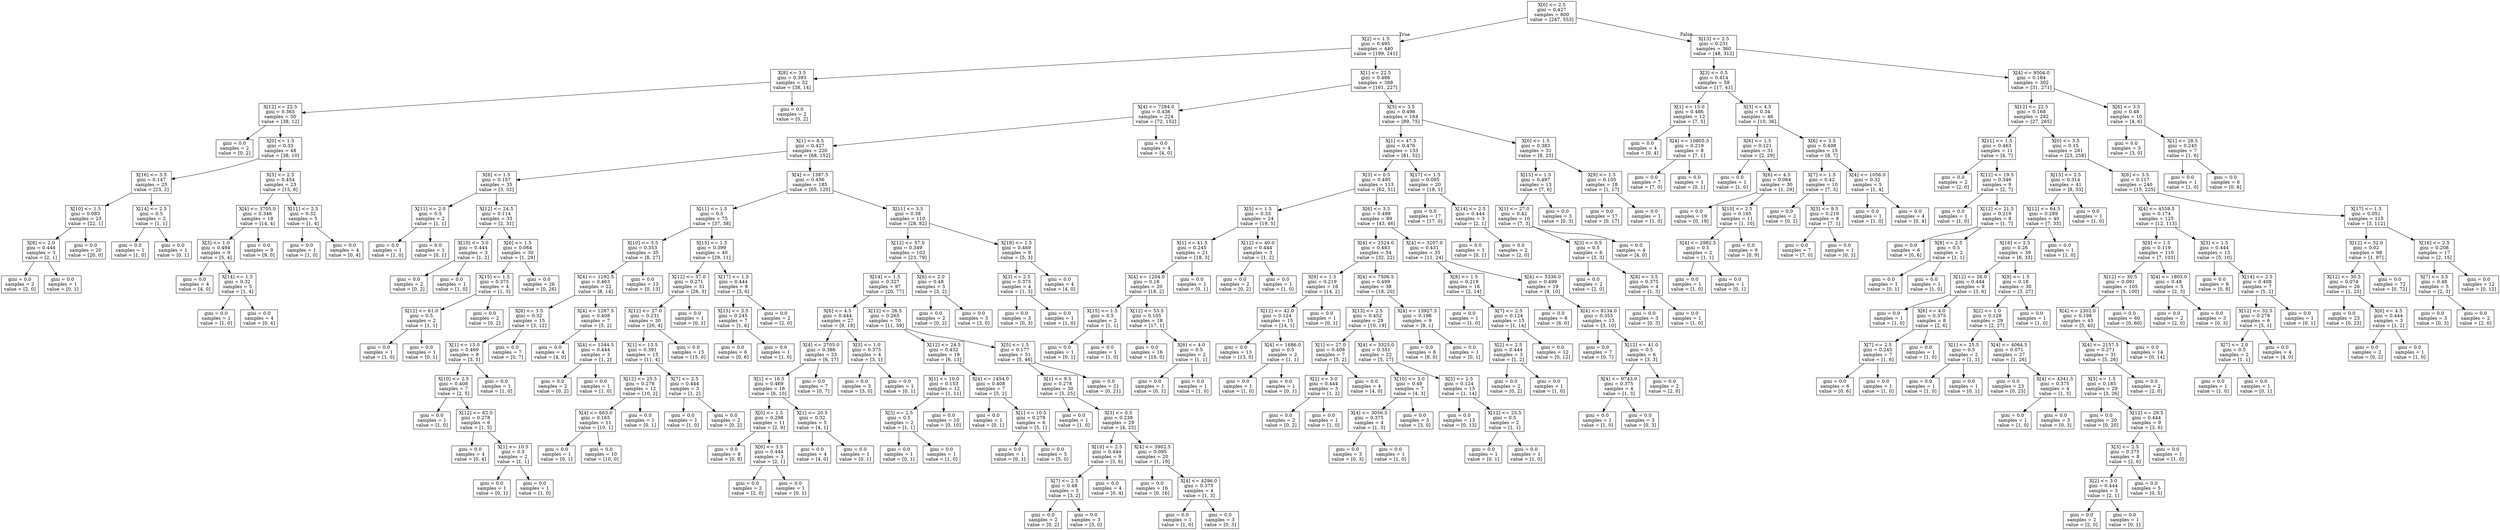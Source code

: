 digraph Tree {
node [shape=box] ;
0 [label="X[0] <= 2.5\ngini = 0.427\nsamples = 800\nvalue = [247, 553]"] ;
1 [label="X[2] <= 1.5\ngini = 0.495\nsamples = 440\nvalue = [199, 241]"] ;
0 -> 1 [labeldistance=2.5, labelangle=45, headlabel="True"] ;
2 [label="X[8] <= 3.5\ngini = 0.393\nsamples = 52\nvalue = [38, 14]"] ;
1 -> 2 ;
3 [label="X[12] <= 22.5\ngini = 0.365\nsamples = 50\nvalue = [38, 12]"] ;
2 -> 3 ;
4 [label="gini = 0.0\nsamples = 2\nvalue = [0, 2]"] ;
3 -> 4 ;
5 [label="X[0] <= 1.5\ngini = 0.33\nsamples = 48\nvalue = [38, 10]"] ;
3 -> 5 ;
6 [label="X[16] <= 3.5\ngini = 0.147\nsamples = 25\nvalue = [23, 2]"] ;
5 -> 6 ;
7 [label="X[10] <= 1.5\ngini = 0.083\nsamples = 23\nvalue = [22, 1]"] ;
6 -> 7 ;
8 [label="X[8] <= 2.0\ngini = 0.444\nsamples = 3\nvalue = [2, 1]"] ;
7 -> 8 ;
9 [label="gini = 0.0\nsamples = 2\nvalue = [2, 0]"] ;
8 -> 9 ;
10 [label="gini = 0.0\nsamples = 1\nvalue = [0, 1]"] ;
8 -> 10 ;
11 [label="gini = 0.0\nsamples = 20\nvalue = [20, 0]"] ;
7 -> 11 ;
12 [label="X[14] <= 2.5\ngini = 0.5\nsamples = 2\nvalue = [1, 1]"] ;
6 -> 12 ;
13 [label="gini = 0.0\nsamples = 1\nvalue = [1, 0]"] ;
12 -> 13 ;
14 [label="gini = 0.0\nsamples = 1\nvalue = [0, 1]"] ;
12 -> 14 ;
15 [label="X[5] <= 2.5\ngini = 0.454\nsamples = 23\nvalue = [15, 8]"] ;
5 -> 15 ;
16 [label="X[4] <= 3705.0\ngini = 0.346\nsamples = 18\nvalue = [14, 4]"] ;
15 -> 16 ;
17 [label="X[3] <= 1.0\ngini = 0.494\nsamples = 9\nvalue = [5, 4]"] ;
16 -> 17 ;
18 [label="gini = 0.0\nsamples = 4\nvalue = [4, 0]"] ;
17 -> 18 ;
19 [label="X[14] <= 1.5\ngini = 0.32\nsamples = 5\nvalue = [1, 4]"] ;
17 -> 19 ;
20 [label="gini = 0.0\nsamples = 1\nvalue = [1, 0]"] ;
19 -> 20 ;
21 [label="gini = 0.0\nsamples = 4\nvalue = [0, 4]"] ;
19 -> 21 ;
22 [label="gini = 0.0\nsamples = 9\nvalue = [9, 0]"] ;
16 -> 22 ;
23 [label="X[11] <= 2.5\ngini = 0.32\nsamples = 5\nvalue = [1, 4]"] ;
15 -> 23 ;
24 [label="gini = 0.0\nsamples = 1\nvalue = [1, 0]"] ;
23 -> 24 ;
25 [label="gini = 0.0\nsamples = 4\nvalue = [0, 4]"] ;
23 -> 25 ;
26 [label="gini = 0.0\nsamples = 2\nvalue = [0, 2]"] ;
2 -> 26 ;
27 [label="X[1] <= 22.5\ngini = 0.486\nsamples = 388\nvalue = [161, 227]"] ;
1 -> 27 ;
28 [label="X[4] <= 7284.0\ngini = 0.436\nsamples = 224\nvalue = [72, 152]"] ;
27 -> 28 ;
29 [label="X[1] <= 8.5\ngini = 0.427\nsamples = 220\nvalue = [68, 152]"] ;
28 -> 29 ;
30 [label="X[8] <= 1.5\ngini = 0.157\nsamples = 35\nvalue = [3, 32]"] ;
29 -> 30 ;
31 [label="X[11] <= 2.0\ngini = 0.5\nsamples = 2\nvalue = [1, 1]"] ;
30 -> 31 ;
32 [label="gini = 0.0\nsamples = 1\nvalue = [1, 0]"] ;
31 -> 32 ;
33 [label="gini = 0.0\nsamples = 1\nvalue = [0, 1]"] ;
31 -> 33 ;
34 [label="X[12] <= 24.5\ngini = 0.114\nsamples = 33\nvalue = [2, 31]"] ;
30 -> 34 ;
35 [label="X[10] <= 3.0\ngini = 0.444\nsamples = 3\nvalue = [1, 2]"] ;
34 -> 35 ;
36 [label="gini = 0.0\nsamples = 2\nvalue = [0, 2]"] ;
35 -> 36 ;
37 [label="gini = 0.0\nsamples = 1\nvalue = [1, 0]"] ;
35 -> 37 ;
38 [label="X[6] <= 1.5\ngini = 0.064\nsamples = 30\nvalue = [1, 29]"] ;
34 -> 38 ;
39 [label="X[15] <= 1.5\ngini = 0.375\nsamples = 4\nvalue = [1, 3]"] ;
38 -> 39 ;
40 [label="X[12] <= 61.0\ngini = 0.5\nsamples = 2\nvalue = [1, 1]"] ;
39 -> 40 ;
41 [label="gini = 0.0\nsamples = 1\nvalue = [1, 0]"] ;
40 -> 41 ;
42 [label="gini = 0.0\nsamples = 1\nvalue = [0, 1]"] ;
40 -> 42 ;
43 [label="gini = 0.0\nsamples = 2\nvalue = [0, 2]"] ;
39 -> 43 ;
44 [label="gini = 0.0\nsamples = 26\nvalue = [0, 26]"] ;
38 -> 44 ;
45 [label="X[4] <= 1387.5\ngini = 0.456\nsamples = 185\nvalue = [65, 120]"] ;
29 -> 45 ;
46 [label="X[11] <= 1.5\ngini = 0.5\nsamples = 75\nvalue = [37, 38]"] ;
45 -> 46 ;
47 [label="X[10] <= 3.5\ngini = 0.353\nsamples = 35\nvalue = [8, 27]"] ;
46 -> 47 ;
48 [label="X[4] <= 1192.5\ngini = 0.463\nsamples = 22\nvalue = [8, 14]"] ;
47 -> 48 ;
49 [label="X[8] <= 3.5\ngini = 0.32\nsamples = 15\nvalue = [3, 12]"] ;
48 -> 49 ;
50 [label="X[1] <= 15.0\ngini = 0.469\nsamples = 8\nvalue = [3, 5]"] ;
49 -> 50 ;
51 [label="X[10] <= 2.5\ngini = 0.408\nsamples = 7\nvalue = [2, 5]"] ;
50 -> 51 ;
52 [label="gini = 0.0\nsamples = 1\nvalue = [1, 0]"] ;
51 -> 52 ;
53 [label="X[12] <= 62.0\ngini = 0.278\nsamples = 6\nvalue = [1, 5]"] ;
51 -> 53 ;
54 [label="gini = 0.0\nsamples = 4\nvalue = [0, 4]"] ;
53 -> 54 ;
55 [label="X[1] <= 10.5\ngini = 0.5\nsamples = 2\nvalue = [1, 1]"] ;
53 -> 55 ;
56 [label="gini = 0.0\nsamples = 1\nvalue = [0, 1]"] ;
55 -> 56 ;
57 [label="gini = 0.0\nsamples = 1\nvalue = [1, 0]"] ;
55 -> 57 ;
58 [label="gini = 0.0\nsamples = 1\nvalue = [1, 0]"] ;
50 -> 58 ;
59 [label="gini = 0.0\nsamples = 7\nvalue = [0, 7]"] ;
49 -> 59 ;
60 [label="X[4] <= 1287.5\ngini = 0.408\nsamples = 7\nvalue = [5, 2]"] ;
48 -> 60 ;
61 [label="gini = 0.0\nsamples = 4\nvalue = [4, 0]"] ;
60 -> 61 ;
62 [label="X[4] <= 1344.5\ngini = 0.444\nsamples = 3\nvalue = [1, 2]"] ;
60 -> 62 ;
63 [label="gini = 0.0\nsamples = 2\nvalue = [0, 2]"] ;
62 -> 63 ;
64 [label="gini = 0.0\nsamples = 1\nvalue = [1, 0]"] ;
62 -> 64 ;
65 [label="gini = 0.0\nsamples = 13\nvalue = [0, 13]"] ;
47 -> 65 ;
66 [label="X[15] <= 1.5\ngini = 0.399\nsamples = 40\nvalue = [29, 11]"] ;
46 -> 66 ;
67 [label="X[12] <= 57.0\ngini = 0.271\nsamples = 31\nvalue = [26, 5]"] ;
66 -> 67 ;
68 [label="X[12] <= 27.0\ngini = 0.231\nsamples = 30\nvalue = [26, 4]"] ;
67 -> 68 ;
69 [label="X[1] <= 13.5\ngini = 0.391\nsamples = 15\nvalue = [11, 4]"] ;
68 -> 69 ;
70 [label="X[12] <= 25.5\ngini = 0.278\nsamples = 12\nvalue = [10, 2]"] ;
69 -> 70 ;
71 [label="X[4] <= 663.0\ngini = 0.165\nsamples = 11\nvalue = [10, 1]"] ;
70 -> 71 ;
72 [label="gini = 0.0\nsamples = 1\nvalue = [0, 1]"] ;
71 -> 72 ;
73 [label="gini = 0.0\nsamples = 10\nvalue = [10, 0]"] ;
71 -> 73 ;
74 [label="gini = 0.0\nsamples = 1\nvalue = [0, 1]"] ;
70 -> 74 ;
75 [label="X[7] <= 2.5\ngini = 0.444\nsamples = 3\nvalue = [1, 2]"] ;
69 -> 75 ;
76 [label="gini = 0.0\nsamples = 1\nvalue = [1, 0]"] ;
75 -> 76 ;
77 [label="gini = 0.0\nsamples = 2\nvalue = [0, 2]"] ;
75 -> 77 ;
78 [label="gini = 0.0\nsamples = 15\nvalue = [15, 0]"] ;
68 -> 78 ;
79 [label="gini = 0.0\nsamples = 1\nvalue = [0, 1]"] ;
67 -> 79 ;
80 [label="X[17] <= 1.5\ngini = 0.444\nsamples = 9\nvalue = [3, 6]"] ;
66 -> 80 ;
81 [label="X[15] <= 3.5\ngini = 0.245\nsamples = 7\nvalue = [1, 6]"] ;
80 -> 81 ;
82 [label="gini = 0.0\nsamples = 6\nvalue = [0, 6]"] ;
81 -> 82 ;
83 [label="gini = 0.0\nsamples = 1\nvalue = [1, 0]"] ;
81 -> 83 ;
84 [label="gini = 0.0\nsamples = 2\nvalue = [2, 0]"] ;
80 -> 84 ;
85 [label="X[11] <= 3.5\ngini = 0.38\nsamples = 110\nvalue = [28, 82]"] ;
45 -> 85 ;
86 [label="X[12] <= 57.0\ngini = 0.349\nsamples = 102\nvalue = [23, 79]"] ;
85 -> 86 ;
87 [label="X[14] <= 1.5\ngini = 0.327\nsamples = 97\nvalue = [20, 77]"] ;
86 -> 87 ;
88 [label="X[6] <= 4.5\ngini = 0.444\nsamples = 27\nvalue = [9, 18]"] ;
87 -> 88 ;
89 [label="X[4] <= 2705.0\ngini = 0.386\nsamples = 23\nvalue = [6, 17]"] ;
88 -> 89 ;
90 [label="X[1] <= 16.5\ngini = 0.469\nsamples = 16\nvalue = [6, 10]"] ;
89 -> 90 ;
91 [label="X[0] <= 1.5\ngini = 0.298\nsamples = 11\nvalue = [2, 9]"] ;
90 -> 91 ;
92 [label="gini = 0.0\nsamples = 8\nvalue = [0, 8]"] ;
91 -> 92 ;
93 [label="X[6] <= 3.5\ngini = 0.444\nsamples = 3\nvalue = [2, 1]"] ;
91 -> 93 ;
94 [label="gini = 0.0\nsamples = 2\nvalue = [2, 0]"] ;
93 -> 94 ;
95 [label="gini = 0.0\nsamples = 1\nvalue = [0, 1]"] ;
93 -> 95 ;
96 [label="X[1] <= 20.5\ngini = 0.32\nsamples = 5\nvalue = [4, 1]"] ;
90 -> 96 ;
97 [label="gini = 0.0\nsamples = 4\nvalue = [4, 0]"] ;
96 -> 97 ;
98 [label="gini = 0.0\nsamples = 1\nvalue = [0, 1]"] ;
96 -> 98 ;
99 [label="gini = 0.0\nsamples = 7\nvalue = [0, 7]"] ;
89 -> 99 ;
100 [label="X[3] <= 1.0\ngini = 0.375\nsamples = 4\nvalue = [3, 1]"] ;
88 -> 100 ;
101 [label="gini = 0.0\nsamples = 3\nvalue = [3, 0]"] ;
100 -> 101 ;
102 [label="gini = 0.0\nsamples = 1\nvalue = [0, 1]"] ;
100 -> 102 ;
103 [label="X[12] <= 26.5\ngini = 0.265\nsamples = 70\nvalue = [11, 59]"] ;
87 -> 103 ;
104 [label="X[12] <= 24.5\ngini = 0.432\nsamples = 19\nvalue = [6, 13]"] ;
103 -> 104 ;
105 [label="X[1] <= 10.0\ngini = 0.153\nsamples = 12\nvalue = [1, 11]"] ;
104 -> 105 ;
106 [label="X[3] <= 2.5\ngini = 0.5\nsamples = 2\nvalue = [1, 1]"] ;
105 -> 106 ;
107 [label="gini = 0.0\nsamples = 1\nvalue = [0, 1]"] ;
106 -> 107 ;
108 [label="gini = 0.0\nsamples = 1\nvalue = [1, 0]"] ;
106 -> 108 ;
109 [label="gini = 0.0\nsamples = 10\nvalue = [0, 10]"] ;
105 -> 109 ;
110 [label="X[4] <= 1454.0\ngini = 0.408\nsamples = 7\nvalue = [5, 2]"] ;
104 -> 110 ;
111 [label="gini = 0.0\nsamples = 1\nvalue = [0, 1]"] ;
110 -> 111 ;
112 [label="X[1] <= 10.5\ngini = 0.278\nsamples = 6\nvalue = [5, 1]"] ;
110 -> 112 ;
113 [label="gini = 0.0\nsamples = 1\nvalue = [0, 1]"] ;
112 -> 113 ;
114 [label="gini = 0.0\nsamples = 5\nvalue = [5, 0]"] ;
112 -> 114 ;
115 [label="X[5] <= 1.5\ngini = 0.177\nsamples = 51\nvalue = [5, 46]"] ;
103 -> 115 ;
116 [label="X[1] <= 9.5\ngini = 0.278\nsamples = 30\nvalue = [5, 25]"] ;
115 -> 116 ;
117 [label="gini = 0.0\nsamples = 1\nvalue = [1, 0]"] ;
116 -> 117 ;
118 [label="X[3] <= 0.5\ngini = 0.238\nsamples = 29\nvalue = [4, 25]"] ;
116 -> 118 ;
119 [label="X[10] <= 2.5\ngini = 0.444\nsamples = 9\nvalue = [3, 6]"] ;
118 -> 119 ;
120 [label="X[7] <= 2.5\ngini = 0.48\nsamples = 5\nvalue = [3, 2]"] ;
119 -> 120 ;
121 [label="gini = 0.0\nsamples = 2\nvalue = [0, 2]"] ;
120 -> 121 ;
122 [label="gini = 0.0\nsamples = 3\nvalue = [3, 0]"] ;
120 -> 122 ;
123 [label="gini = 0.0\nsamples = 4\nvalue = [0, 4]"] ;
119 -> 123 ;
124 [label="X[4] <= 3902.5\ngini = 0.095\nsamples = 20\nvalue = [1, 19]"] ;
118 -> 124 ;
125 [label="gini = 0.0\nsamples = 16\nvalue = [0, 16]"] ;
124 -> 125 ;
126 [label="X[4] <= 4296.0\ngini = 0.375\nsamples = 4\nvalue = [1, 3]"] ;
124 -> 126 ;
127 [label="gini = 0.0\nsamples = 1\nvalue = [1, 0]"] ;
126 -> 127 ;
128 [label="gini = 0.0\nsamples = 3\nvalue = [0, 3]"] ;
126 -> 128 ;
129 [label="gini = 0.0\nsamples = 21\nvalue = [0, 21]"] ;
115 -> 129 ;
130 [label="X[6] <= 2.0\ngini = 0.48\nsamples = 5\nvalue = [3, 2]"] ;
86 -> 130 ;
131 [label="gini = 0.0\nsamples = 2\nvalue = [0, 2]"] ;
130 -> 131 ;
132 [label="gini = 0.0\nsamples = 3\nvalue = [3, 0]"] ;
130 -> 132 ;
133 [label="X[18] <= 1.5\ngini = 0.469\nsamples = 8\nvalue = [5, 3]"] ;
85 -> 133 ;
134 [label="X[3] <= 2.5\ngini = 0.375\nsamples = 4\nvalue = [1, 3]"] ;
133 -> 134 ;
135 [label="gini = 0.0\nsamples = 3\nvalue = [0, 3]"] ;
134 -> 135 ;
136 [label="gini = 0.0\nsamples = 1\nvalue = [1, 0]"] ;
134 -> 136 ;
137 [label="gini = 0.0\nsamples = 4\nvalue = [4, 0]"] ;
133 -> 137 ;
138 [label="gini = 0.0\nsamples = 4\nvalue = [4, 0]"] ;
28 -> 138 ;
139 [label="X[5] <= 3.5\ngini = 0.496\nsamples = 164\nvalue = [89, 75]"] ;
27 -> 139 ;
140 [label="X[1] <= 47.5\ngini = 0.476\nsamples = 133\nvalue = [81, 52]"] ;
139 -> 140 ;
141 [label="X[3] <= 0.5\ngini = 0.495\nsamples = 113\nvalue = [62, 51]"] ;
140 -> 141 ;
142 [label="X[5] <= 1.5\ngini = 0.33\nsamples = 24\nvalue = [19, 5]"] ;
141 -> 142 ;
143 [label="X[1] <= 41.5\ngini = 0.245\nsamples = 21\nvalue = [18, 3]"] ;
142 -> 143 ;
144 [label="X[4] <= 1204.0\ngini = 0.18\nsamples = 20\nvalue = [18, 2]"] ;
143 -> 144 ;
145 [label="X[15] <= 1.5\ngini = 0.5\nsamples = 2\nvalue = [1, 1]"] ;
144 -> 145 ;
146 [label="gini = 0.0\nsamples = 1\nvalue = [0, 1]"] ;
145 -> 146 ;
147 [label="gini = 0.0\nsamples = 1\nvalue = [1, 0]"] ;
145 -> 147 ;
148 [label="X[12] <= 53.5\ngini = 0.105\nsamples = 18\nvalue = [17, 1]"] ;
144 -> 148 ;
149 [label="gini = 0.0\nsamples = 16\nvalue = [16, 0]"] ;
148 -> 149 ;
150 [label="X[6] <= 4.0\ngini = 0.5\nsamples = 2\nvalue = [1, 1]"] ;
148 -> 150 ;
151 [label="gini = 0.0\nsamples = 1\nvalue = [0, 1]"] ;
150 -> 151 ;
152 [label="gini = 0.0\nsamples = 1\nvalue = [1, 0]"] ;
150 -> 152 ;
153 [label="gini = 0.0\nsamples = 1\nvalue = [0, 1]"] ;
143 -> 153 ;
154 [label="X[12] <= 40.0\ngini = 0.444\nsamples = 3\nvalue = [1, 2]"] ;
142 -> 154 ;
155 [label="gini = 0.0\nsamples = 2\nvalue = [0, 2]"] ;
154 -> 155 ;
156 [label="gini = 0.0\nsamples = 1\nvalue = [1, 0]"] ;
154 -> 156 ;
157 [label="X[6] <= 3.5\ngini = 0.499\nsamples = 89\nvalue = [43, 46]"] ;
141 -> 157 ;
158 [label="X[4] <= 2524.0\ngini = 0.483\nsamples = 54\nvalue = [32, 22]"] ;
157 -> 158 ;
159 [label="X[9] <= 1.5\ngini = 0.219\nsamples = 16\nvalue = [14, 2]"] ;
158 -> 159 ;
160 [label="X[12] <= 42.0\ngini = 0.124\nsamples = 15\nvalue = [14, 1]"] ;
159 -> 160 ;
161 [label="gini = 0.0\nsamples = 13\nvalue = [13, 0]"] ;
160 -> 161 ;
162 [label="X[4] <= 1686.0\ngini = 0.5\nsamples = 2\nvalue = [1, 1]"] ;
160 -> 162 ;
163 [label="gini = 0.0\nsamples = 1\nvalue = [1, 0]"] ;
162 -> 163 ;
164 [label="gini = 0.0\nsamples = 1\nvalue = [0, 1]"] ;
162 -> 164 ;
165 [label="gini = 0.0\nsamples = 1\nvalue = [0, 1]"] ;
159 -> 165 ;
166 [label="X[4] <= 7506.5\ngini = 0.499\nsamples = 38\nvalue = [18, 20]"] ;
158 -> 166 ;
167 [label="X[13] <= 2.5\ngini = 0.452\nsamples = 29\nvalue = [10, 19]"] ;
166 -> 167 ;
168 [label="X[1] <= 27.0\ngini = 0.408\nsamples = 7\nvalue = [5, 2]"] ;
167 -> 168 ;
169 [label="X[2] <= 3.0\ngini = 0.444\nsamples = 3\nvalue = [1, 2]"] ;
168 -> 169 ;
170 [label="gini = 0.0\nsamples = 2\nvalue = [0, 2]"] ;
169 -> 170 ;
171 [label="gini = 0.0\nsamples = 1\nvalue = [1, 0]"] ;
169 -> 171 ;
172 [label="gini = 0.0\nsamples = 4\nvalue = [4, 0]"] ;
168 -> 172 ;
173 [label="X[4] <= 3325.0\ngini = 0.351\nsamples = 22\nvalue = [5, 17]"] ;
167 -> 173 ;
174 [label="X[10] <= 3.0\ngini = 0.49\nsamples = 7\nvalue = [4, 3]"] ;
173 -> 174 ;
175 [label="X[4] <= 3056.5\ngini = 0.375\nsamples = 4\nvalue = [1, 3]"] ;
174 -> 175 ;
176 [label="gini = 0.0\nsamples = 3\nvalue = [0, 3]"] ;
175 -> 176 ;
177 [label="gini = 0.0\nsamples = 1\nvalue = [1, 0]"] ;
175 -> 177 ;
178 [label="gini = 0.0\nsamples = 3\nvalue = [3, 0]"] ;
174 -> 178 ;
179 [label="X[5] <= 2.5\ngini = 0.124\nsamples = 15\nvalue = [1, 14]"] ;
173 -> 179 ;
180 [label="gini = 0.0\nsamples = 13\nvalue = [0, 13]"] ;
179 -> 180 ;
181 [label="X[12] <= 25.5\ngini = 0.5\nsamples = 2\nvalue = [1, 1]"] ;
179 -> 181 ;
182 [label="gini = 0.0\nsamples = 1\nvalue = [0, 1]"] ;
181 -> 182 ;
183 [label="gini = 0.0\nsamples = 1\nvalue = [1, 0]"] ;
181 -> 183 ;
184 [label="X[4] <= 13927.5\ngini = 0.198\nsamples = 9\nvalue = [8, 1]"] ;
166 -> 184 ;
185 [label="gini = 0.0\nsamples = 8\nvalue = [8, 0]"] ;
184 -> 185 ;
186 [label="gini = 0.0\nsamples = 1\nvalue = [0, 1]"] ;
184 -> 186 ;
187 [label="X[4] <= 3207.0\ngini = 0.431\nsamples = 35\nvalue = [11, 24]"] ;
157 -> 187 ;
188 [label="X[8] <= 1.5\ngini = 0.219\nsamples = 16\nvalue = [2, 14]"] ;
187 -> 188 ;
189 [label="gini = 0.0\nsamples = 1\nvalue = [1, 0]"] ;
188 -> 189 ;
190 [label="X[7] <= 2.5\ngini = 0.124\nsamples = 15\nvalue = [1, 14]"] ;
188 -> 190 ;
191 [label="X[2] <= 2.5\ngini = 0.444\nsamples = 3\nvalue = [1, 2]"] ;
190 -> 191 ;
192 [label="gini = 0.0\nsamples = 2\nvalue = [0, 2]"] ;
191 -> 192 ;
193 [label="gini = 0.0\nsamples = 1\nvalue = [1, 0]"] ;
191 -> 193 ;
194 [label="gini = 0.0\nsamples = 12\nvalue = [0, 12]"] ;
190 -> 194 ;
195 [label="X[4] <= 5336.0\ngini = 0.499\nsamples = 19\nvalue = [9, 10]"] ;
187 -> 195 ;
196 [label="gini = 0.0\nsamples = 6\nvalue = [6, 0]"] ;
195 -> 196 ;
197 [label="X[4] <= 8134.0\ngini = 0.355\nsamples = 13\nvalue = [3, 10]"] ;
195 -> 197 ;
198 [label="gini = 0.0\nsamples = 7\nvalue = [0, 7]"] ;
197 -> 198 ;
199 [label="X[12] <= 41.0\ngini = 0.5\nsamples = 6\nvalue = [3, 3]"] ;
197 -> 199 ;
200 [label="X[4] <= 9743.0\ngini = 0.375\nsamples = 4\nvalue = [1, 3]"] ;
199 -> 200 ;
201 [label="gini = 0.0\nsamples = 1\nvalue = [1, 0]"] ;
200 -> 201 ;
202 [label="gini = 0.0\nsamples = 3\nvalue = [0, 3]"] ;
200 -> 202 ;
203 [label="gini = 0.0\nsamples = 2\nvalue = [2, 0]"] ;
199 -> 203 ;
204 [label="X[17] <= 1.5\ngini = 0.095\nsamples = 20\nvalue = [19, 1]"] ;
140 -> 204 ;
205 [label="gini = 0.0\nsamples = 17\nvalue = [17, 0]"] ;
204 -> 205 ;
206 [label="X[14] <= 2.5\ngini = 0.444\nsamples = 3\nvalue = [2, 1]"] ;
204 -> 206 ;
207 [label="gini = 0.0\nsamples = 1\nvalue = [0, 1]"] ;
206 -> 207 ;
208 [label="gini = 0.0\nsamples = 2\nvalue = [2, 0]"] ;
206 -> 208 ;
209 [label="X[0] <= 1.5\ngini = 0.383\nsamples = 31\nvalue = [8, 23]"] ;
139 -> 209 ;
210 [label="X[15] <= 1.5\ngini = 0.497\nsamples = 13\nvalue = [7, 6]"] ;
209 -> 210 ;
211 [label="X[1] <= 27.0\ngini = 0.42\nsamples = 10\nvalue = [7, 3]"] ;
210 -> 211 ;
212 [label="X[3] <= 0.5\ngini = 0.5\nsamples = 6\nvalue = [3, 3]"] ;
211 -> 212 ;
213 [label="gini = 0.0\nsamples = 2\nvalue = [2, 0]"] ;
212 -> 213 ;
214 [label="X[8] <= 3.5\ngini = 0.375\nsamples = 4\nvalue = [1, 3]"] ;
212 -> 214 ;
215 [label="gini = 0.0\nsamples = 3\nvalue = [0, 3]"] ;
214 -> 215 ;
216 [label="gini = 0.0\nsamples = 1\nvalue = [1, 0]"] ;
214 -> 216 ;
217 [label="gini = 0.0\nsamples = 4\nvalue = [4, 0]"] ;
211 -> 217 ;
218 [label="gini = 0.0\nsamples = 3\nvalue = [0, 3]"] ;
210 -> 218 ;
219 [label="X[9] <= 1.5\ngini = 0.105\nsamples = 18\nvalue = [1, 17]"] ;
209 -> 219 ;
220 [label="gini = 0.0\nsamples = 17\nvalue = [0, 17]"] ;
219 -> 220 ;
221 [label="gini = 0.0\nsamples = 1\nvalue = [1, 0]"] ;
219 -> 221 ;
222 [label="X[13] <= 2.5\ngini = 0.231\nsamples = 360\nvalue = [48, 312]"] ;
0 -> 222 [labeldistance=2.5, labelangle=-45, headlabel="False"] ;
223 [label="X[3] <= 0.5\ngini = 0.414\nsamples = 58\nvalue = [17, 41]"] ;
222 -> 223 ;
224 [label="X[1] <= 15.0\ngini = 0.486\nsamples = 12\nvalue = [7, 5]"] ;
223 -> 224 ;
225 [label="gini = 0.0\nsamples = 4\nvalue = [0, 4]"] ;
224 -> 225 ;
226 [label="X[4] <= 10805.5\ngini = 0.219\nsamples = 8\nvalue = [7, 1]"] ;
224 -> 226 ;
227 [label="gini = 0.0\nsamples = 7\nvalue = [7, 0]"] ;
226 -> 227 ;
228 [label="gini = 0.0\nsamples = 1\nvalue = [0, 1]"] ;
226 -> 228 ;
229 [label="X[3] <= 4.5\ngini = 0.34\nsamples = 46\nvalue = [10, 36]"] ;
223 -> 229 ;
230 [label="X[6] <= 1.5\ngini = 0.121\nsamples = 31\nvalue = [2, 29]"] ;
229 -> 230 ;
231 [label="gini = 0.0\nsamples = 1\nvalue = [1, 0]"] ;
230 -> 231 ;
232 [label="X[6] <= 4.5\ngini = 0.064\nsamples = 30\nvalue = [1, 29]"] ;
230 -> 232 ;
233 [label="gini = 0.0\nsamples = 19\nvalue = [0, 19]"] ;
232 -> 233 ;
234 [label="X[10] <= 2.5\ngini = 0.165\nsamples = 11\nvalue = [1, 10]"] ;
232 -> 234 ;
235 [label="X[4] <= 2982.5\ngini = 0.5\nsamples = 2\nvalue = [1, 1]"] ;
234 -> 235 ;
236 [label="gini = 0.0\nsamples = 1\nvalue = [1, 0]"] ;
235 -> 236 ;
237 [label="gini = 0.0\nsamples = 1\nvalue = [0, 1]"] ;
235 -> 237 ;
238 [label="gini = 0.0\nsamples = 9\nvalue = [0, 9]"] ;
234 -> 238 ;
239 [label="X[6] <= 3.5\ngini = 0.498\nsamples = 15\nvalue = [8, 7]"] ;
229 -> 239 ;
240 [label="X[7] <= 1.5\ngini = 0.42\nsamples = 10\nvalue = [7, 3]"] ;
239 -> 240 ;
241 [label="gini = 0.0\nsamples = 2\nvalue = [0, 2]"] ;
240 -> 241 ;
242 [label="X[3] <= 9.5\ngini = 0.219\nsamples = 8\nvalue = [7, 1]"] ;
240 -> 242 ;
243 [label="gini = 0.0\nsamples = 7\nvalue = [7, 0]"] ;
242 -> 243 ;
244 [label="gini = 0.0\nsamples = 1\nvalue = [0, 1]"] ;
242 -> 244 ;
245 [label="X[4] <= 1056.0\ngini = 0.32\nsamples = 5\nvalue = [1, 4]"] ;
239 -> 245 ;
246 [label="gini = 0.0\nsamples = 1\nvalue = [1, 0]"] ;
245 -> 246 ;
247 [label="gini = 0.0\nsamples = 4\nvalue = [0, 4]"] ;
245 -> 247 ;
248 [label="X[4] <= 9504.0\ngini = 0.184\nsamples = 302\nvalue = [31, 271]"] ;
222 -> 248 ;
249 [label="X[12] <= 22.5\ngini = 0.168\nsamples = 292\nvalue = [27, 265]"] ;
248 -> 249 ;
250 [label="X[11] <= 1.5\ngini = 0.463\nsamples = 11\nvalue = [4, 7]"] ;
249 -> 250 ;
251 [label="gini = 0.0\nsamples = 2\nvalue = [2, 0]"] ;
250 -> 251 ;
252 [label="X[12] <= 19.5\ngini = 0.346\nsamples = 9\nvalue = [2, 7]"] ;
250 -> 252 ;
253 [label="gini = 0.0\nsamples = 1\nvalue = [1, 0]"] ;
252 -> 253 ;
254 [label="X[12] <= 21.5\ngini = 0.219\nsamples = 8\nvalue = [1, 7]"] ;
252 -> 254 ;
255 [label="gini = 0.0\nsamples = 6\nvalue = [0, 6]"] ;
254 -> 255 ;
256 [label="X[8] <= 2.5\ngini = 0.5\nsamples = 2\nvalue = [1, 1]"] ;
254 -> 256 ;
257 [label="gini = 0.0\nsamples = 1\nvalue = [0, 1]"] ;
256 -> 257 ;
258 [label="gini = 0.0\nsamples = 1\nvalue = [1, 0]"] ;
256 -> 258 ;
259 [label="X[0] <= 3.5\ngini = 0.15\nsamples = 281\nvalue = [23, 258]"] ;
249 -> 259 ;
260 [label="X[15] <= 2.5\ngini = 0.314\nsamples = 41\nvalue = [8, 33]"] ;
259 -> 260 ;
261 [label="X[12] <= 64.5\ngini = 0.289\nsamples = 40\nvalue = [7, 33]"] ;
260 -> 261 ;
262 [label="X[16] <= 2.5\ngini = 0.26\nsamples = 39\nvalue = [6, 33]"] ;
261 -> 262 ;
263 [label="X[12] <= 26.0\ngini = 0.444\nsamples = 9\nvalue = [3, 6]"] ;
262 -> 263 ;
264 [label="gini = 0.0\nsamples = 1\nvalue = [1, 0]"] ;
263 -> 264 ;
265 [label="X[6] <= 4.0\ngini = 0.375\nsamples = 8\nvalue = [2, 6]"] ;
263 -> 265 ;
266 [label="X[7] <= 2.5\ngini = 0.245\nsamples = 7\nvalue = [1, 6]"] ;
265 -> 266 ;
267 [label="gini = 0.0\nsamples = 6\nvalue = [0, 6]"] ;
266 -> 267 ;
268 [label="gini = 0.0\nsamples = 1\nvalue = [1, 0]"] ;
266 -> 268 ;
269 [label="gini = 0.0\nsamples = 1\nvalue = [1, 0]"] ;
265 -> 269 ;
270 [label="X[9] <= 1.5\ngini = 0.18\nsamples = 30\nvalue = [3, 27]"] ;
262 -> 270 ;
271 [label="X[2] <= 1.0\ngini = 0.128\nsamples = 29\nvalue = [2, 27]"] ;
270 -> 271 ;
272 [label="X[1] <= 25.5\ngini = 0.5\nsamples = 2\nvalue = [1, 1]"] ;
271 -> 272 ;
273 [label="gini = 0.0\nsamples = 1\nvalue = [1, 0]"] ;
272 -> 273 ;
274 [label="gini = 0.0\nsamples = 1\nvalue = [0, 1]"] ;
272 -> 274 ;
275 [label="X[4] <= 4064.5\ngini = 0.071\nsamples = 27\nvalue = [1, 26]"] ;
271 -> 275 ;
276 [label="gini = 0.0\nsamples = 23\nvalue = [0, 23]"] ;
275 -> 276 ;
277 [label="X[4] <= 4341.5\ngini = 0.375\nsamples = 4\nvalue = [1, 3]"] ;
275 -> 277 ;
278 [label="gini = 0.0\nsamples = 1\nvalue = [1, 0]"] ;
277 -> 278 ;
279 [label="gini = 0.0\nsamples = 3\nvalue = [0, 3]"] ;
277 -> 279 ;
280 [label="gini = 0.0\nsamples = 1\nvalue = [1, 0]"] ;
270 -> 280 ;
281 [label="gini = 0.0\nsamples = 1\nvalue = [1, 0]"] ;
261 -> 281 ;
282 [label="gini = 0.0\nsamples = 1\nvalue = [1, 0]"] ;
260 -> 282 ;
283 [label="X[6] <= 3.5\ngini = 0.117\nsamples = 240\nvalue = [15, 225]"] ;
259 -> 283 ;
284 [label="X[4] <= 4558.5\ngini = 0.174\nsamples = 125\nvalue = [12, 113]"] ;
283 -> 284 ;
285 [label="X[9] <= 1.5\ngini = 0.119\nsamples = 110\nvalue = [7, 103]"] ;
284 -> 285 ;
286 [label="X[12] <= 30.5\ngini = 0.091\nsamples = 105\nvalue = [5, 100]"] ;
285 -> 286 ;
287 [label="X[4] <= 2302.0\ngini = 0.198\nsamples = 45\nvalue = [5, 40]"] ;
286 -> 287 ;
288 [label="X[4] <= 2157.5\ngini = 0.271\nsamples = 31\nvalue = [5, 26]"] ;
287 -> 288 ;
289 [label="X[5] <= 1.5\ngini = 0.185\nsamples = 29\nvalue = [3, 26]"] ;
288 -> 289 ;
290 [label="gini = 0.0\nsamples = 20\nvalue = [0, 20]"] ;
289 -> 290 ;
291 [label="X[12] <= 29.5\ngini = 0.444\nsamples = 9\nvalue = [3, 6]"] ;
289 -> 291 ;
292 [label="X[3] <= 2.5\ngini = 0.375\nsamples = 8\nvalue = [2, 6]"] ;
291 -> 292 ;
293 [label="X[2] <= 3.0\ngini = 0.444\nsamples = 3\nvalue = [2, 1]"] ;
292 -> 293 ;
294 [label="gini = 0.0\nsamples = 2\nvalue = [2, 0]"] ;
293 -> 294 ;
295 [label="gini = 0.0\nsamples = 1\nvalue = [0, 1]"] ;
293 -> 295 ;
296 [label="gini = 0.0\nsamples = 5\nvalue = [0, 5]"] ;
292 -> 296 ;
297 [label="gini = 0.0\nsamples = 1\nvalue = [1, 0]"] ;
291 -> 297 ;
298 [label="gini = 0.0\nsamples = 2\nvalue = [2, 0]"] ;
288 -> 298 ;
299 [label="gini = 0.0\nsamples = 14\nvalue = [0, 14]"] ;
287 -> 299 ;
300 [label="gini = 0.0\nsamples = 60\nvalue = [0, 60]"] ;
286 -> 300 ;
301 [label="X[4] <= 1803.0\ngini = 0.48\nsamples = 5\nvalue = [2, 3]"] ;
285 -> 301 ;
302 [label="gini = 0.0\nsamples = 2\nvalue = [2, 0]"] ;
301 -> 302 ;
303 [label="gini = 0.0\nsamples = 3\nvalue = [0, 3]"] ;
301 -> 303 ;
304 [label="X[3] <= 1.5\ngini = 0.444\nsamples = 15\nvalue = [5, 10]"] ;
284 -> 304 ;
305 [label="gini = 0.0\nsamples = 8\nvalue = [0, 8]"] ;
304 -> 305 ;
306 [label="X[14] <= 2.5\ngini = 0.408\nsamples = 7\nvalue = [5, 2]"] ;
304 -> 306 ;
307 [label="X[12] <= 32.5\ngini = 0.278\nsamples = 6\nvalue = [5, 1]"] ;
306 -> 307 ;
308 [label="X[7] <= 2.0\ngini = 0.5\nsamples = 2\nvalue = [1, 1]"] ;
307 -> 308 ;
309 [label="gini = 0.0\nsamples = 1\nvalue = [1, 0]"] ;
308 -> 309 ;
310 [label="gini = 0.0\nsamples = 1\nvalue = [0, 1]"] ;
308 -> 310 ;
311 [label="gini = 0.0\nsamples = 4\nvalue = [4, 0]"] ;
307 -> 311 ;
312 [label="gini = 0.0\nsamples = 1\nvalue = [0, 1]"] ;
306 -> 312 ;
313 [label="X[17] <= 1.5\ngini = 0.051\nsamples = 115\nvalue = [3, 112]"] ;
283 -> 313 ;
314 [label="X[12] <= 32.0\ngini = 0.02\nsamples = 98\nvalue = [1, 97]"] ;
313 -> 314 ;
315 [label="X[12] <= 30.5\ngini = 0.074\nsamples = 26\nvalue = [1, 25]"] ;
314 -> 315 ;
316 [label="gini = 0.0\nsamples = 23\nvalue = [0, 23]"] ;
315 -> 316 ;
317 [label="X[6] <= 4.5\ngini = 0.444\nsamples = 3\nvalue = [1, 2]"] ;
315 -> 317 ;
318 [label="gini = 0.0\nsamples = 2\nvalue = [0, 2]"] ;
317 -> 318 ;
319 [label="gini = 0.0\nsamples = 1\nvalue = [1, 0]"] ;
317 -> 319 ;
320 [label="gini = 0.0\nsamples = 72\nvalue = [0, 72]"] ;
314 -> 320 ;
321 [label="X[16] <= 2.5\ngini = 0.208\nsamples = 17\nvalue = [2, 15]"] ;
313 -> 321 ;
322 [label="X[7] <= 3.5\ngini = 0.48\nsamples = 5\nvalue = [2, 3]"] ;
321 -> 322 ;
323 [label="gini = 0.0\nsamples = 3\nvalue = [0, 3]"] ;
322 -> 323 ;
324 [label="gini = 0.0\nsamples = 2\nvalue = [2, 0]"] ;
322 -> 324 ;
325 [label="gini = 0.0\nsamples = 12\nvalue = [0, 12]"] ;
321 -> 325 ;
326 [label="X[6] <= 3.5\ngini = 0.48\nsamples = 10\nvalue = [4, 6]"] ;
248 -> 326 ;
327 [label="gini = 0.0\nsamples = 3\nvalue = [3, 0]"] ;
326 -> 327 ;
328 [label="X[1] <= 28.5\ngini = 0.245\nsamples = 7\nvalue = [1, 6]"] ;
326 -> 328 ;
329 [label="gini = 0.0\nsamples = 1\nvalue = [1, 0]"] ;
328 -> 329 ;
330 [label="gini = 0.0\nsamples = 6\nvalue = [0, 6]"] ;
328 -> 330 ;
}